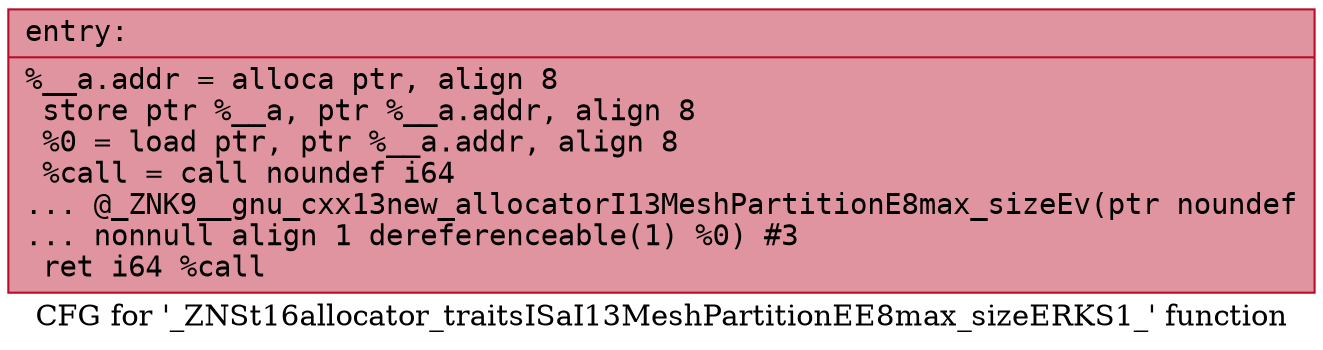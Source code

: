 digraph "CFG for '_ZNSt16allocator_traitsISaI13MeshPartitionEE8max_sizeERKS1_' function" {
	label="CFG for '_ZNSt16allocator_traitsISaI13MeshPartitionEE8max_sizeERKS1_' function";

	Node0x55dab483ed50 [shape=record,color="#b70d28ff", style=filled, fillcolor="#b70d2870" fontname="Courier",label="{entry:\l|  %__a.addr = alloca ptr, align 8\l  store ptr %__a, ptr %__a.addr, align 8\l  %0 = load ptr, ptr %__a.addr, align 8\l  %call = call noundef i64\l... @_ZNK9__gnu_cxx13new_allocatorI13MeshPartitionE8max_sizeEv(ptr noundef\l... nonnull align 1 dereferenceable(1) %0) #3\l  ret i64 %call\l}"];
}
